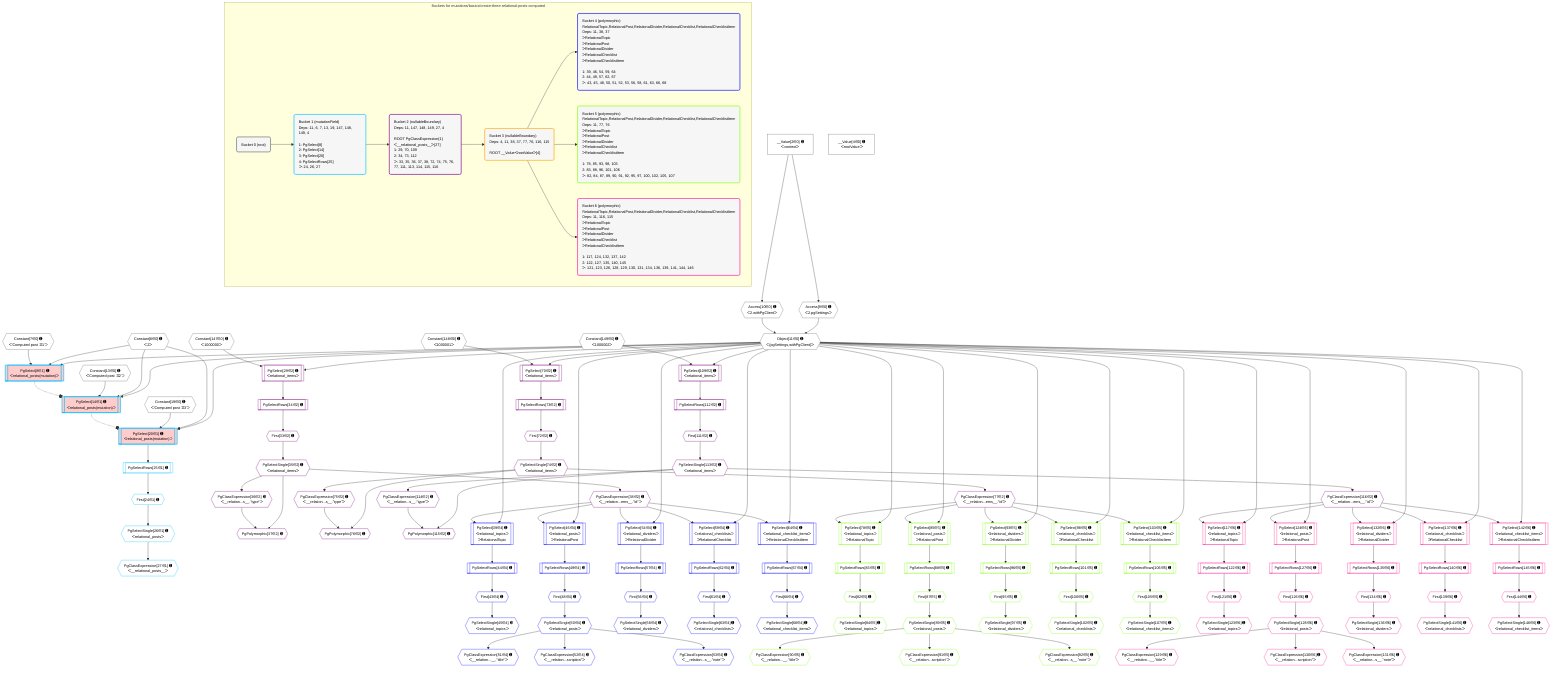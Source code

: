 %%{init: {'themeVariables': { 'fontSize': '12px'}}}%%
graph TD
    classDef path fill:#eee,stroke:#000,color:#000
    classDef plan fill:#fff,stroke-width:1px,color:#000
    classDef itemplan fill:#fff,stroke-width:2px,color:#000
    classDef unbatchedplan fill:#dff,stroke-width:1px,color:#000
    classDef sideeffectplan fill:#fcc,stroke-width:2px,color:#000
    classDef bucket fill:#f6f6f6,color:#000,stroke-width:2px,text-align:left


    %% plan dependencies
    Object11{{"Object[11∈0] ➊<br />ᐸ{pgSettings,withPgClient}ᐳ"}}:::plan
    Access9{{"Access[9∈0] ➊<br />ᐸ2.pgSettingsᐳ"}}:::plan
    Access10{{"Access[10∈0] ➊<br />ᐸ2.withPgClientᐳ"}}:::plan
    Access9 & Access10 --> Object11
    __Value2["__Value[2∈0] ➊<br />ᐸcontextᐳ"]:::plan
    __Value2 --> Access9
    __Value2 --> Access10
    __Value4["__Value[4∈0] ➊<br />ᐸrootValueᐳ"]:::plan
    Constant6{{"Constant[6∈0] ➊<br />ᐸ2ᐳ"}}:::plan
    Constant7{{"Constant[7∈0] ➊<br />ᐸ'Computed post ꖛ1'ᐳ"}}:::plan
    Constant13{{"Constant[13∈0] ➊<br />ᐸ'Computed post ꖛ2'ᐳ"}}:::plan
    Constant19{{"Constant[19∈0] ➊<br />ᐸ'Computed post ꖛ3'ᐳ"}}:::plan
    Constant147{{"Constant[147∈0] ➊<br />ᐸ1000000ᐳ"}}:::plan
    Constant148{{"Constant[148∈0] ➊<br />ᐸ1000001ᐳ"}}:::plan
    Constant149{{"Constant[149∈0] ➊<br />ᐸ1000002ᐳ"}}:::plan
    PgSelect8[["PgSelect[8∈1] ➊<br />ᐸrelational_posts(mutation)ᐳ"]]:::sideeffectplan
    Object11 & Constant6 & Constant7 --> PgSelect8
    PgSelect14[["PgSelect[14∈1] ➊<br />ᐸrelational_posts(mutation)ᐳ"]]:::sideeffectplan
    Object11 & Constant6 & Constant13 --> PgSelect14
    PgSelect20[["PgSelect[20∈1] ➊<br />ᐸrelational_posts(mutation)ᐳ"]]:::sideeffectplan
    Object11 & Constant6 & Constant19 --> PgSelect20
    First24{{"First[24∈1] ➊"}}:::plan
    PgSelectRows25[["PgSelectRows[25∈1] ➊"]]:::plan
    PgSelectRows25 --> First24
    PgSelect20 --> PgSelectRows25
    PgSelectSingle26{{"PgSelectSingle[26∈1] ➊<br />ᐸrelational_postsᐳ"}}:::plan
    First24 --> PgSelectSingle26
    PgClassExpression27{{"PgClassExpression[27∈1] ➊<br />ᐸ__relational_posts__ᐳ"}}:::plan
    PgSelectSingle26 --> PgClassExpression27
    PgSelect29[["PgSelect[29∈2] ➊<br />ᐸrelational_itemsᐳ"]]:::plan
    Object11 & Constant147 --> PgSelect29
    PgPolymorphic37{{"PgPolymorphic[37∈2] ➊"}}:::plan
    PgSelectSingle35{{"PgSelectSingle[35∈2] ➊<br />ᐸrelational_itemsᐳ"}}:::plan
    PgClassExpression36{{"PgClassExpression[36∈2] ➊<br />ᐸ__relation...s__.”type”ᐳ"}}:::plan
    PgSelectSingle35 & PgClassExpression36 --> PgPolymorphic37
    PgSelect70[["PgSelect[70∈2] ➊<br />ᐸrelational_itemsᐳ"]]:::plan
    Object11 & Constant148 --> PgSelect70
    PgPolymorphic76{{"PgPolymorphic[76∈2] ➊"}}:::plan
    PgSelectSingle74{{"PgSelectSingle[74∈2] ➊<br />ᐸrelational_itemsᐳ"}}:::plan
    PgClassExpression75{{"PgClassExpression[75∈2] ➊<br />ᐸ__relation...s__.”type”ᐳ"}}:::plan
    PgSelectSingle74 & PgClassExpression75 --> PgPolymorphic76
    PgSelect109[["PgSelect[109∈2] ➊<br />ᐸrelational_itemsᐳ"]]:::plan
    Object11 & Constant149 --> PgSelect109
    PgPolymorphic115{{"PgPolymorphic[115∈2] ➊"}}:::plan
    PgSelectSingle113{{"PgSelectSingle[113∈2] ➊<br />ᐸrelational_itemsᐳ"}}:::plan
    PgClassExpression114{{"PgClassExpression[114∈2] ➊<br />ᐸ__relation...s__.”type”ᐳ"}}:::plan
    PgSelectSingle113 & PgClassExpression114 --> PgPolymorphic115
    First33{{"First[33∈2] ➊"}}:::plan
    PgSelectRows34[["PgSelectRows[34∈2] ➊"]]:::plan
    PgSelectRows34 --> First33
    PgSelect29 --> PgSelectRows34
    First33 --> PgSelectSingle35
    PgSelectSingle35 --> PgClassExpression36
    PgClassExpression38{{"PgClassExpression[38∈2] ➊<br />ᐸ__relation...ems__.”id”ᐳ"}}:::plan
    PgSelectSingle35 --> PgClassExpression38
    First72{{"First[72∈2] ➊"}}:::plan
    PgSelectRows73[["PgSelectRows[73∈2] ➊"]]:::plan
    PgSelectRows73 --> First72
    PgSelect70 --> PgSelectRows73
    First72 --> PgSelectSingle74
    PgSelectSingle74 --> PgClassExpression75
    PgClassExpression77{{"PgClassExpression[77∈2] ➊<br />ᐸ__relation...ems__.”id”ᐳ"}}:::plan
    PgSelectSingle74 --> PgClassExpression77
    First111{{"First[111∈2] ➊"}}:::plan
    PgSelectRows112[["PgSelectRows[112∈2] ➊"]]:::plan
    PgSelectRows112 --> First111
    PgSelect109 --> PgSelectRows112
    First111 --> PgSelectSingle113
    PgSelectSingle113 --> PgClassExpression114
    PgClassExpression116{{"PgClassExpression[116∈2] ➊<br />ᐸ__relation...ems__.”id”ᐳ"}}:::plan
    PgSelectSingle113 --> PgClassExpression116
    PgSelect39[["PgSelect[39∈4] ➊<br />ᐸrelational_topicsᐳ<br />ᐳRelationalTopic"]]:::plan
    Object11 & PgClassExpression38 --> PgSelect39
    PgSelect46[["PgSelect[46∈4] ➊<br />ᐸrelational_postsᐳ<br />ᐳRelationalPost"]]:::plan
    Object11 & PgClassExpression38 --> PgSelect46
    PgSelect54[["PgSelect[54∈4] ➊<br />ᐸrelational_dividersᐳ<br />ᐳRelationalDivider"]]:::plan
    Object11 & PgClassExpression38 --> PgSelect54
    PgSelect59[["PgSelect[59∈4] ➊<br />ᐸrelational_checklistsᐳ<br />ᐳRelationalChecklist"]]:::plan
    Object11 & PgClassExpression38 --> PgSelect59
    PgSelect64[["PgSelect[64∈4] ➊<br />ᐸrelational_checklist_itemsᐳ<br />ᐳRelationalChecklistItem"]]:::plan
    Object11 & PgClassExpression38 --> PgSelect64
    First43{{"First[43∈4] ➊"}}:::plan
    PgSelectRows44[["PgSelectRows[44∈4] ➊"]]:::plan
    PgSelectRows44 --> First43
    PgSelect39 --> PgSelectRows44
    PgSelectSingle45{{"PgSelectSingle[45∈4] ➊<br />ᐸrelational_topicsᐳ"}}:::plan
    First43 --> PgSelectSingle45
    First48{{"First[48∈4] ➊"}}:::plan
    PgSelectRows49[["PgSelectRows[49∈4] ➊"]]:::plan
    PgSelectRows49 --> First48
    PgSelect46 --> PgSelectRows49
    PgSelectSingle50{{"PgSelectSingle[50∈4] ➊<br />ᐸrelational_postsᐳ"}}:::plan
    First48 --> PgSelectSingle50
    PgClassExpression51{{"PgClassExpression[51∈4] ➊<br />ᐸ__relation...__.”title”ᐳ"}}:::plan
    PgSelectSingle50 --> PgClassExpression51
    PgClassExpression52{{"PgClassExpression[52∈4] ➊<br />ᐸ__relation...scription”ᐳ"}}:::plan
    PgSelectSingle50 --> PgClassExpression52
    PgClassExpression53{{"PgClassExpression[53∈4] ➊<br />ᐸ__relation...s__.”note”ᐳ"}}:::plan
    PgSelectSingle50 --> PgClassExpression53
    First56{{"First[56∈4] ➊"}}:::plan
    PgSelectRows57[["PgSelectRows[57∈4] ➊"]]:::plan
    PgSelectRows57 --> First56
    PgSelect54 --> PgSelectRows57
    PgSelectSingle58{{"PgSelectSingle[58∈4] ➊<br />ᐸrelational_dividersᐳ"}}:::plan
    First56 --> PgSelectSingle58
    First61{{"First[61∈4] ➊"}}:::plan
    PgSelectRows62[["PgSelectRows[62∈4] ➊"]]:::plan
    PgSelectRows62 --> First61
    PgSelect59 --> PgSelectRows62
    PgSelectSingle63{{"PgSelectSingle[63∈4] ➊<br />ᐸrelational_checklistsᐳ"}}:::plan
    First61 --> PgSelectSingle63
    First66{{"First[66∈4] ➊"}}:::plan
    PgSelectRows67[["PgSelectRows[67∈4] ➊"]]:::plan
    PgSelectRows67 --> First66
    PgSelect64 --> PgSelectRows67
    PgSelectSingle68{{"PgSelectSingle[68∈4] ➊<br />ᐸrelational_checklist_itemsᐳ"}}:::plan
    First66 --> PgSelectSingle68
    PgSelect78[["PgSelect[78∈5] ➊<br />ᐸrelational_topicsᐳ<br />ᐳRelationalTopic"]]:::plan
    Object11 & PgClassExpression77 --> PgSelect78
    PgSelect85[["PgSelect[85∈5] ➊<br />ᐸrelational_postsᐳ<br />ᐳRelationalPost"]]:::plan
    Object11 & PgClassExpression77 --> PgSelect85
    PgSelect93[["PgSelect[93∈5] ➊<br />ᐸrelational_dividersᐳ<br />ᐳRelationalDivider"]]:::plan
    Object11 & PgClassExpression77 --> PgSelect93
    PgSelect98[["PgSelect[98∈5] ➊<br />ᐸrelational_checklistsᐳ<br />ᐳRelationalChecklist"]]:::plan
    Object11 & PgClassExpression77 --> PgSelect98
    PgSelect103[["PgSelect[103∈5] ➊<br />ᐸrelational_checklist_itemsᐳ<br />ᐳRelationalChecklistItem"]]:::plan
    Object11 & PgClassExpression77 --> PgSelect103
    First82{{"First[82∈5] ➊"}}:::plan
    PgSelectRows83[["PgSelectRows[83∈5] ➊"]]:::plan
    PgSelectRows83 --> First82
    PgSelect78 --> PgSelectRows83
    PgSelectSingle84{{"PgSelectSingle[84∈5] ➊<br />ᐸrelational_topicsᐳ"}}:::plan
    First82 --> PgSelectSingle84
    First87{{"First[87∈5] ➊"}}:::plan
    PgSelectRows88[["PgSelectRows[88∈5] ➊"]]:::plan
    PgSelectRows88 --> First87
    PgSelect85 --> PgSelectRows88
    PgSelectSingle89{{"PgSelectSingle[89∈5] ➊<br />ᐸrelational_postsᐳ"}}:::plan
    First87 --> PgSelectSingle89
    PgClassExpression90{{"PgClassExpression[90∈5] ➊<br />ᐸ__relation...__.”title”ᐳ"}}:::plan
    PgSelectSingle89 --> PgClassExpression90
    PgClassExpression91{{"PgClassExpression[91∈5] ➊<br />ᐸ__relation...scription”ᐳ"}}:::plan
    PgSelectSingle89 --> PgClassExpression91
    PgClassExpression92{{"PgClassExpression[92∈5] ➊<br />ᐸ__relation...s__.”note”ᐳ"}}:::plan
    PgSelectSingle89 --> PgClassExpression92
    First95{{"First[95∈5] ➊"}}:::plan
    PgSelectRows96[["PgSelectRows[96∈5] ➊"]]:::plan
    PgSelectRows96 --> First95
    PgSelect93 --> PgSelectRows96
    PgSelectSingle97{{"PgSelectSingle[97∈5] ➊<br />ᐸrelational_dividersᐳ"}}:::plan
    First95 --> PgSelectSingle97
    First100{{"First[100∈5] ➊"}}:::plan
    PgSelectRows101[["PgSelectRows[101∈5] ➊"]]:::plan
    PgSelectRows101 --> First100
    PgSelect98 --> PgSelectRows101
    PgSelectSingle102{{"PgSelectSingle[102∈5] ➊<br />ᐸrelational_checklistsᐳ"}}:::plan
    First100 --> PgSelectSingle102
    First105{{"First[105∈5] ➊"}}:::plan
    PgSelectRows106[["PgSelectRows[106∈5] ➊"]]:::plan
    PgSelectRows106 --> First105
    PgSelect103 --> PgSelectRows106
    PgSelectSingle107{{"PgSelectSingle[107∈5] ➊<br />ᐸrelational_checklist_itemsᐳ"}}:::plan
    First105 --> PgSelectSingle107
    PgSelect117[["PgSelect[117∈6] ➊<br />ᐸrelational_topicsᐳ<br />ᐳRelationalTopic"]]:::plan
    Object11 & PgClassExpression116 --> PgSelect117
    PgSelect124[["PgSelect[124∈6] ➊<br />ᐸrelational_postsᐳ<br />ᐳRelationalPost"]]:::plan
    Object11 & PgClassExpression116 --> PgSelect124
    PgSelect132[["PgSelect[132∈6] ➊<br />ᐸrelational_dividersᐳ<br />ᐳRelationalDivider"]]:::plan
    Object11 & PgClassExpression116 --> PgSelect132
    PgSelect137[["PgSelect[137∈6] ➊<br />ᐸrelational_checklistsᐳ<br />ᐳRelationalChecklist"]]:::plan
    Object11 & PgClassExpression116 --> PgSelect137
    PgSelect142[["PgSelect[142∈6] ➊<br />ᐸrelational_checklist_itemsᐳ<br />ᐳRelationalChecklistItem"]]:::plan
    Object11 & PgClassExpression116 --> PgSelect142
    First121{{"First[121∈6] ➊"}}:::plan
    PgSelectRows122[["PgSelectRows[122∈6] ➊"]]:::plan
    PgSelectRows122 --> First121
    PgSelect117 --> PgSelectRows122
    PgSelectSingle123{{"PgSelectSingle[123∈6] ➊<br />ᐸrelational_topicsᐳ"}}:::plan
    First121 --> PgSelectSingle123
    First126{{"First[126∈6] ➊"}}:::plan
    PgSelectRows127[["PgSelectRows[127∈6] ➊"]]:::plan
    PgSelectRows127 --> First126
    PgSelect124 --> PgSelectRows127
    PgSelectSingle128{{"PgSelectSingle[128∈6] ➊<br />ᐸrelational_postsᐳ"}}:::plan
    First126 --> PgSelectSingle128
    PgClassExpression129{{"PgClassExpression[129∈6] ➊<br />ᐸ__relation...__.”title”ᐳ"}}:::plan
    PgSelectSingle128 --> PgClassExpression129
    PgClassExpression130{{"PgClassExpression[130∈6] ➊<br />ᐸ__relation...scription”ᐳ"}}:::plan
    PgSelectSingle128 --> PgClassExpression130
    PgClassExpression131{{"PgClassExpression[131∈6] ➊<br />ᐸ__relation...s__.”note”ᐳ"}}:::plan
    PgSelectSingle128 --> PgClassExpression131
    First134{{"First[134∈6] ➊"}}:::plan
    PgSelectRows135[["PgSelectRows[135∈6] ➊"]]:::plan
    PgSelectRows135 --> First134
    PgSelect132 --> PgSelectRows135
    PgSelectSingle136{{"PgSelectSingle[136∈6] ➊<br />ᐸrelational_dividersᐳ"}}:::plan
    First134 --> PgSelectSingle136
    First139{{"First[139∈6] ➊"}}:::plan
    PgSelectRows140[["PgSelectRows[140∈6] ➊"]]:::plan
    PgSelectRows140 --> First139
    PgSelect137 --> PgSelectRows140
    PgSelectSingle141{{"PgSelectSingle[141∈6] ➊<br />ᐸrelational_checklistsᐳ"}}:::plan
    First139 --> PgSelectSingle141
    First144{{"First[144∈6] ➊"}}:::plan
    PgSelectRows145[["PgSelectRows[145∈6] ➊"]]:::plan
    PgSelectRows145 --> First144
    PgSelect142 --> PgSelectRows145
    PgSelectSingle146{{"PgSelectSingle[146∈6] ➊<br />ᐸrelational_checklist_itemsᐳ"}}:::plan
    First144 --> PgSelectSingle146

    %% define steps

    %% implicit side effects
    PgSelect8 -.-o PgSelect14
    PgSelect14 -.-o PgSelect20

    subgraph "Buckets for mutations/basics/create-three-relational-posts-computed"
    Bucket0("Bucket 0 (root)"):::bucket
    classDef bucket0 stroke:#696969
    class Bucket0,__Value2,__Value4,Constant6,Constant7,Access9,Access10,Object11,Constant13,Constant19,Constant147,Constant148,Constant149 bucket0
    Bucket1("Bucket 1 (mutationField)<br />Deps: 11, 6, 7, 13, 19, 147, 148, 149, 4<br /><br />1: PgSelect[8]<br />2: PgSelect[14]<br />3: PgSelect[20]<br />4: PgSelectRows[25]<br />ᐳ: 24, 26, 27"):::bucket
    classDef bucket1 stroke:#00bfff
    class Bucket1,PgSelect8,PgSelect14,PgSelect20,First24,PgSelectRows25,PgSelectSingle26,PgClassExpression27 bucket1
    Bucket2("Bucket 2 (nullableBoundary)<br />Deps: 11, 147, 148, 149, 27, 4<br /><br />ROOT PgClassExpression{1}ᐸ__relational_posts__ᐳ[27]<br />1: 29, 70, 109<br />2: 34, 73, 112<br />ᐳ: 33, 35, 36, 37, 38, 72, 74, 75, 76, 77, 111, 113, 114, 115, 116"):::bucket
    classDef bucket2 stroke:#7f007f
    class Bucket2,PgSelect29,First33,PgSelectRows34,PgSelectSingle35,PgClassExpression36,PgPolymorphic37,PgClassExpression38,PgSelect70,First72,PgSelectRows73,PgSelectSingle74,PgClassExpression75,PgPolymorphic76,PgClassExpression77,PgSelect109,First111,PgSelectRows112,PgSelectSingle113,PgClassExpression114,PgPolymorphic115,PgClassExpression116 bucket2
    Bucket3("Bucket 3 (nullableBoundary)<br />Deps: 4, 11, 38, 37, 77, 76, 116, 115<br /><br />ROOT __ValueᐸrootValueᐳ[4]"):::bucket
    classDef bucket3 stroke:#ffa500
    class Bucket3 bucket3
    Bucket4("Bucket 4 (polymorphic)<br />RelationalTopic,RelationalPost,RelationalDivider,RelationalChecklist,RelationalChecklistItem<br />Deps: 11, 38, 37<br />ᐳRelationalTopic<br />ᐳRelationalPost<br />ᐳRelationalDivider<br />ᐳRelationalChecklist<br />ᐳRelationalChecklistItem<br /><br />1: 39, 46, 54, 59, 64<br />2: 44, 49, 57, 62, 67<br />ᐳ: 43, 45, 48, 50, 51, 52, 53, 56, 58, 61, 63, 66, 68"):::bucket
    classDef bucket4 stroke:#0000ff
    class Bucket4,PgSelect39,First43,PgSelectRows44,PgSelectSingle45,PgSelect46,First48,PgSelectRows49,PgSelectSingle50,PgClassExpression51,PgClassExpression52,PgClassExpression53,PgSelect54,First56,PgSelectRows57,PgSelectSingle58,PgSelect59,First61,PgSelectRows62,PgSelectSingle63,PgSelect64,First66,PgSelectRows67,PgSelectSingle68 bucket4
    Bucket5("Bucket 5 (polymorphic)<br />RelationalTopic,RelationalPost,RelationalDivider,RelationalChecklist,RelationalChecklistItem<br />Deps: 11, 77, 76<br />ᐳRelationalTopic<br />ᐳRelationalPost<br />ᐳRelationalDivider<br />ᐳRelationalChecklist<br />ᐳRelationalChecklistItem<br /><br />1: 78, 85, 93, 98, 103<br />2: 83, 88, 96, 101, 106<br />ᐳ: 82, 84, 87, 89, 90, 91, 92, 95, 97, 100, 102, 105, 107"):::bucket
    classDef bucket5 stroke:#7fff00
    class Bucket5,PgSelect78,First82,PgSelectRows83,PgSelectSingle84,PgSelect85,First87,PgSelectRows88,PgSelectSingle89,PgClassExpression90,PgClassExpression91,PgClassExpression92,PgSelect93,First95,PgSelectRows96,PgSelectSingle97,PgSelect98,First100,PgSelectRows101,PgSelectSingle102,PgSelect103,First105,PgSelectRows106,PgSelectSingle107 bucket5
    Bucket6("Bucket 6 (polymorphic)<br />RelationalTopic,RelationalPost,RelationalDivider,RelationalChecklist,RelationalChecklistItem<br />Deps: 11, 116, 115<br />ᐳRelationalTopic<br />ᐳRelationalPost<br />ᐳRelationalDivider<br />ᐳRelationalChecklist<br />ᐳRelationalChecklistItem<br /><br />1: 117, 124, 132, 137, 142<br />2: 122, 127, 135, 140, 145<br />ᐳ: 121, 123, 126, 128, 129, 130, 131, 134, 136, 139, 141, 144, 146"):::bucket
    classDef bucket6 stroke:#ff1493
    class Bucket6,PgSelect117,First121,PgSelectRows122,PgSelectSingle123,PgSelect124,First126,PgSelectRows127,PgSelectSingle128,PgClassExpression129,PgClassExpression130,PgClassExpression131,PgSelect132,First134,PgSelectRows135,PgSelectSingle136,PgSelect137,First139,PgSelectRows140,PgSelectSingle141,PgSelect142,First144,PgSelectRows145,PgSelectSingle146 bucket6
    Bucket0 --> Bucket1
    Bucket1 --> Bucket2
    Bucket2 --> Bucket3
    Bucket3 --> Bucket4 & Bucket5 & Bucket6
    end